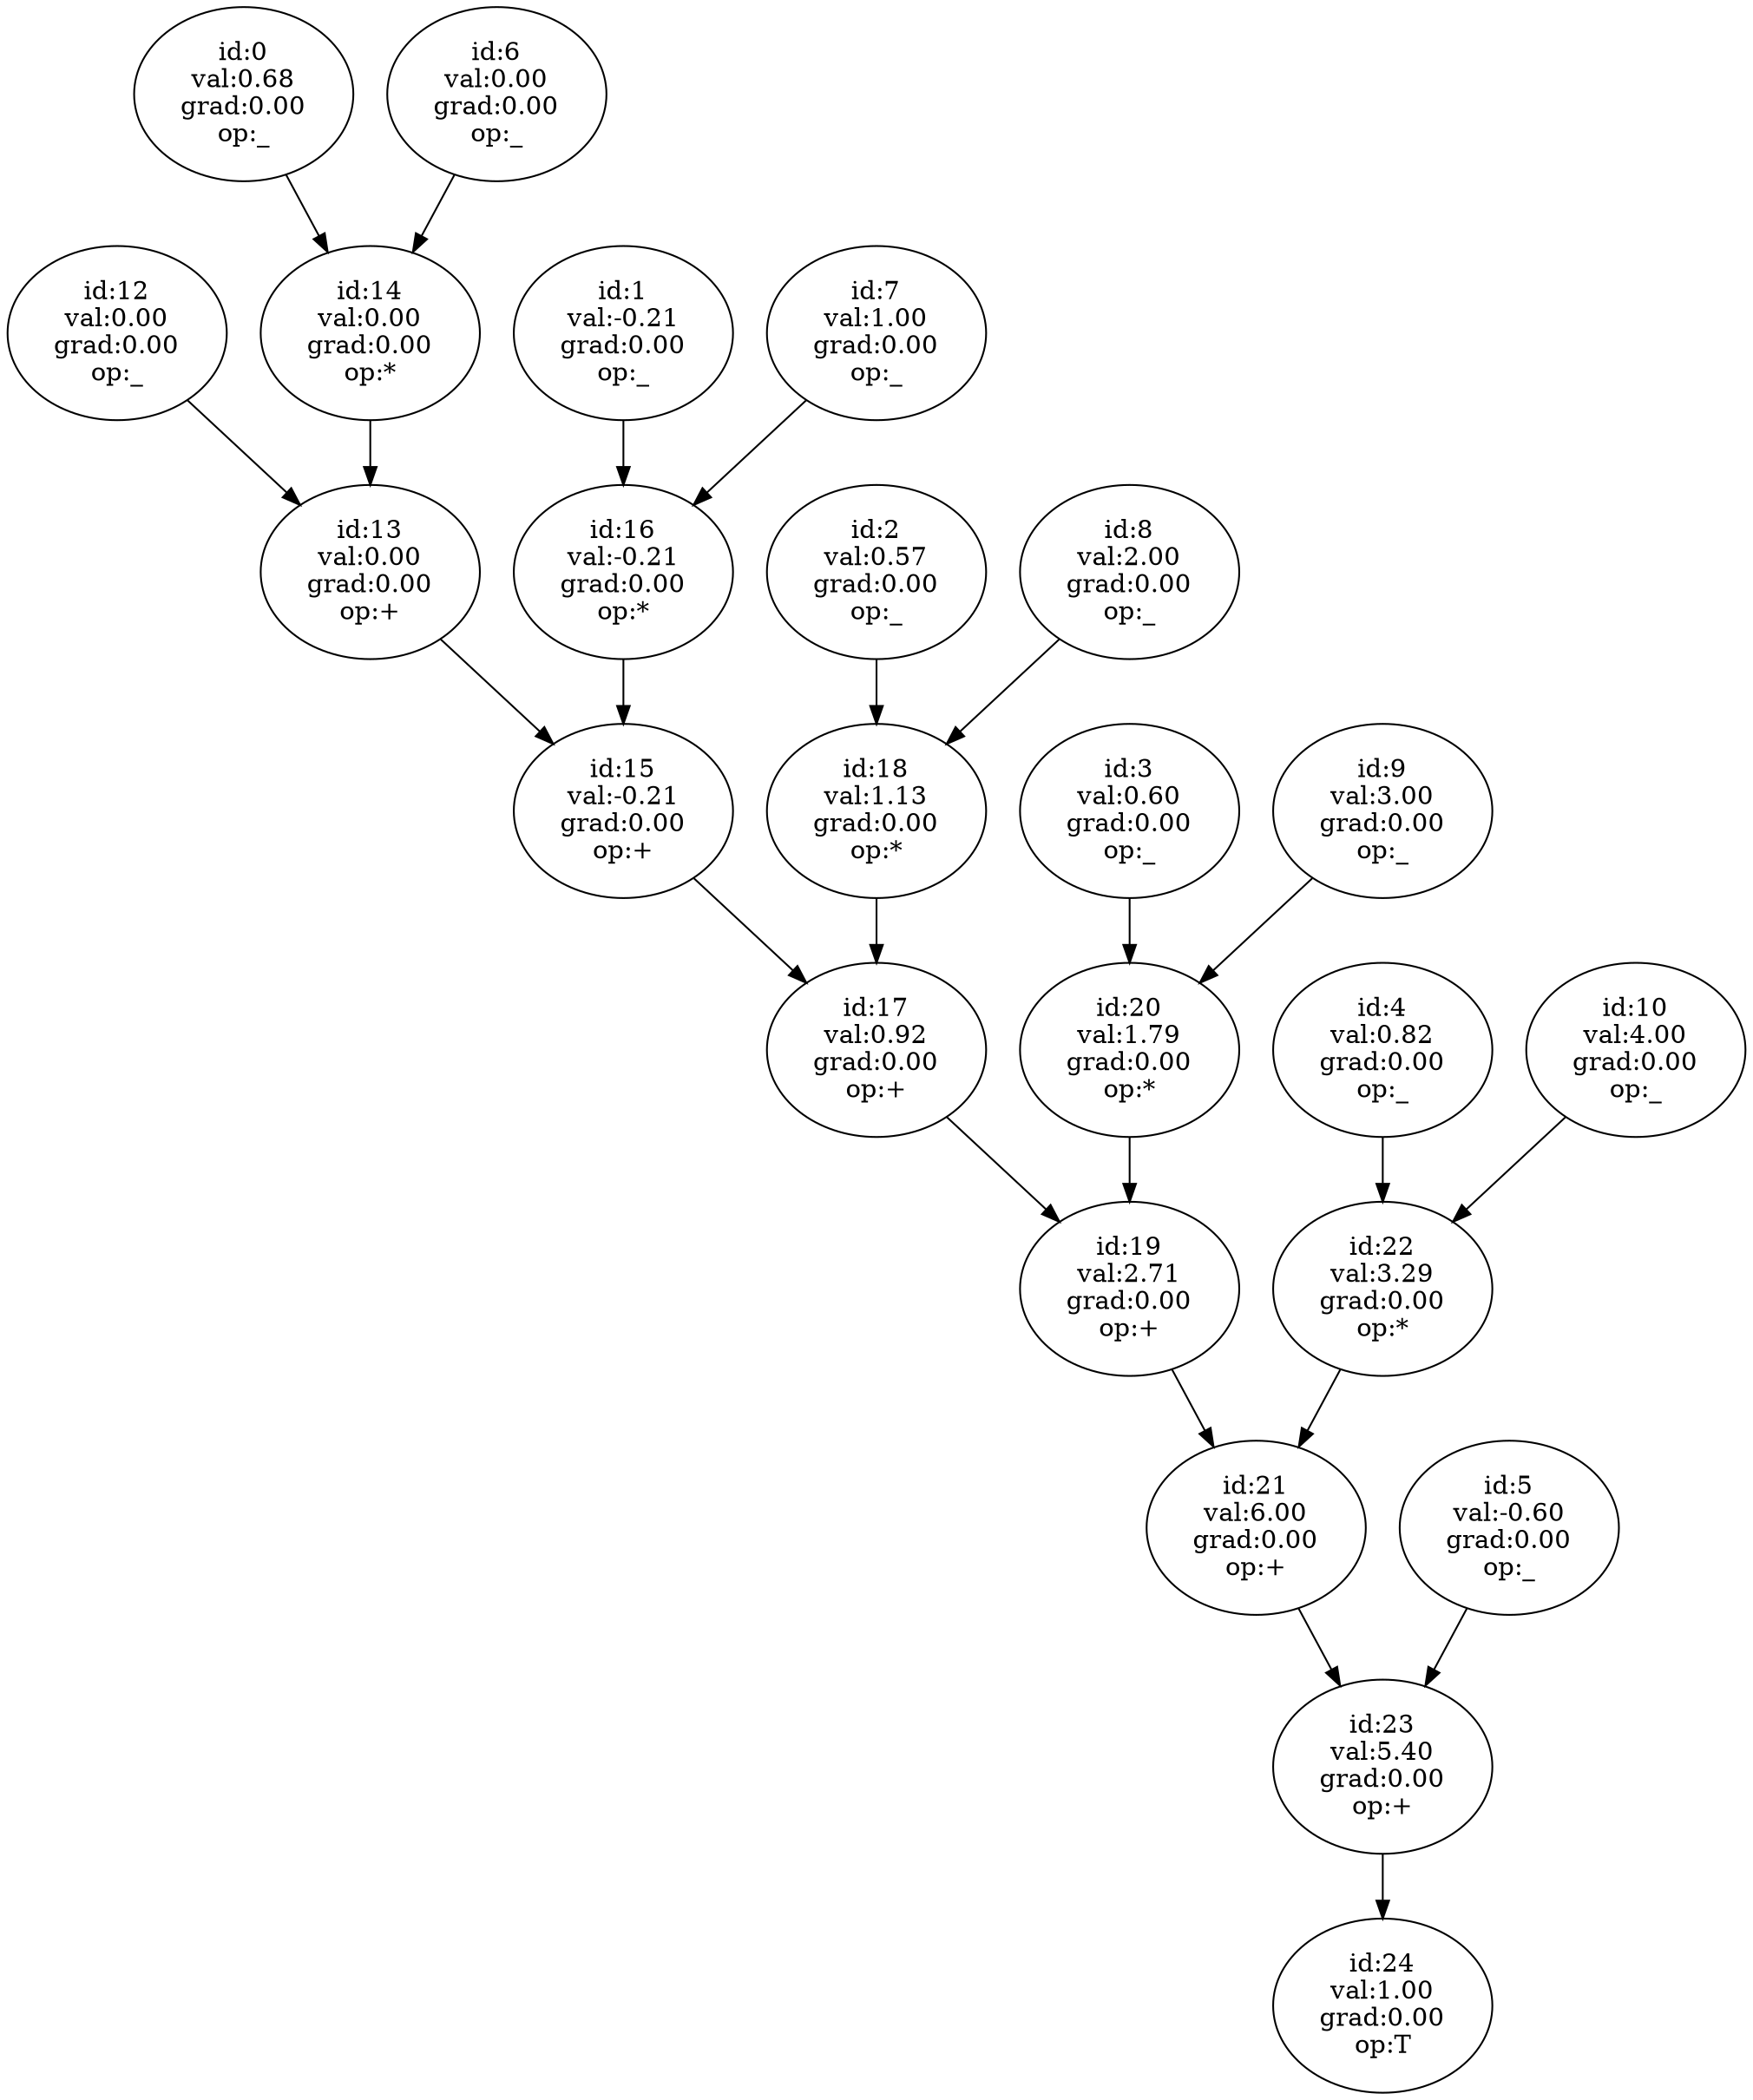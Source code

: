 digraph G {
v24 [label="id:24\nval:1.00\ngrad:0.00\nop:T"];
v23 -> v24;
v23 [label="id:23\nval:5.40\ngrad:0.00\nop:+"];
v21 -> v23;
v21 [label="id:21\nval:6.00\ngrad:0.00\nop:+"];
v19 -> v21;
v19 [label="id:19\nval:2.71\ngrad:0.00\nop:+"];
v17 -> v19;
v17 [label="id:17\nval:0.92\ngrad:0.00\nop:+"];
v15 -> v17;
v15 [label="id:15\nval:-0.21\ngrad:0.00\nop:+"];
v13 -> v15;
v13 [label="id:13\nval:0.00\ngrad:0.00\nop:+"];
v12 -> v13;
v12 [label="id:12\nval:0.00\ngrad:0.00\nop:_"];
v14 -> v13;
v14 [label="id:14\nval:0.00\ngrad:0.00\nop:*"];
v0 -> v14;
v0 [label="id:0\nval:0.68\ngrad:0.00\nop:_"];
v6 -> v14;
v6 [label="id:6\nval:0.00\ngrad:0.00\nop:_"];
v16 -> v15;
v16 [label="id:16\nval:-0.21\ngrad:0.00\nop:*"];
v1 -> v16;
v1 [label="id:1\nval:-0.21\ngrad:0.00\nop:_"];
v7 -> v16;
v7 [label="id:7\nval:1.00\ngrad:0.00\nop:_"];
v18 -> v17;
v18 [label="id:18\nval:1.13\ngrad:0.00\nop:*"];
v2 -> v18;
v2 [label="id:2\nval:0.57\ngrad:0.00\nop:_"];
v8 -> v18;
v8 [label="id:8\nval:2.00\ngrad:0.00\nop:_"];
v20 -> v19;
v20 [label="id:20\nval:1.79\ngrad:0.00\nop:*"];
v3 -> v20;
v3 [label="id:3\nval:0.60\ngrad:0.00\nop:_"];
v9 -> v20;
v9 [label="id:9\nval:3.00\ngrad:0.00\nop:_"];
v22 -> v21;
v22 [label="id:22\nval:3.29\ngrad:0.00\nop:*"];
v4 -> v22;
v4 [label="id:4\nval:0.82\ngrad:0.00\nop:_"];
v10 -> v22;
v10 [label="id:10\nval:4.00\ngrad:0.00\nop:_"];
v5 -> v23;
v5 [label="id:5\nval:-0.60\ngrad:0.00\nop:_"];
}
